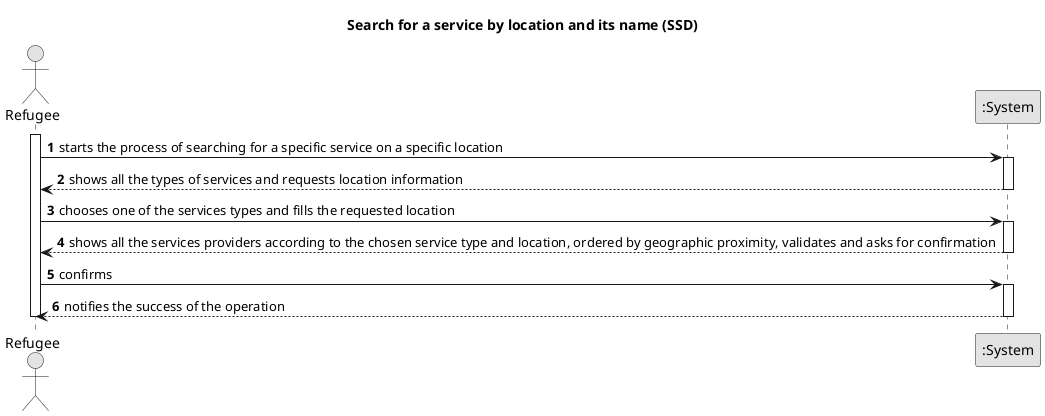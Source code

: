 @startuml
'https://plantuml.com/sequence-diagram

skinparam monochrome true
skinparam packageStyle rectangle
skinparam shadowing false

title Search for a service by location and its name (SSD)

autonumber

actor Refugee
participant ":System" as System

activate Refugee
    Refugee -> System : starts the process of searching for a specific service on a specific location
    activate System
        System --> Refugee : shows all the types of services and requests location information
    deactivate System

    Refugee -> System : chooses one of the services types and fills the requested location
    activate System
        System --> Refugee : shows all the services providers according to the chosen service type and location, ordered by geographic proximity, validates and asks for confirmation
    deactivate System

    Refugee -> System : confirms
    activate System
        System --> Refugee : notifies the success of the operation
    deactivate System
deactivate Refugee
@enduml